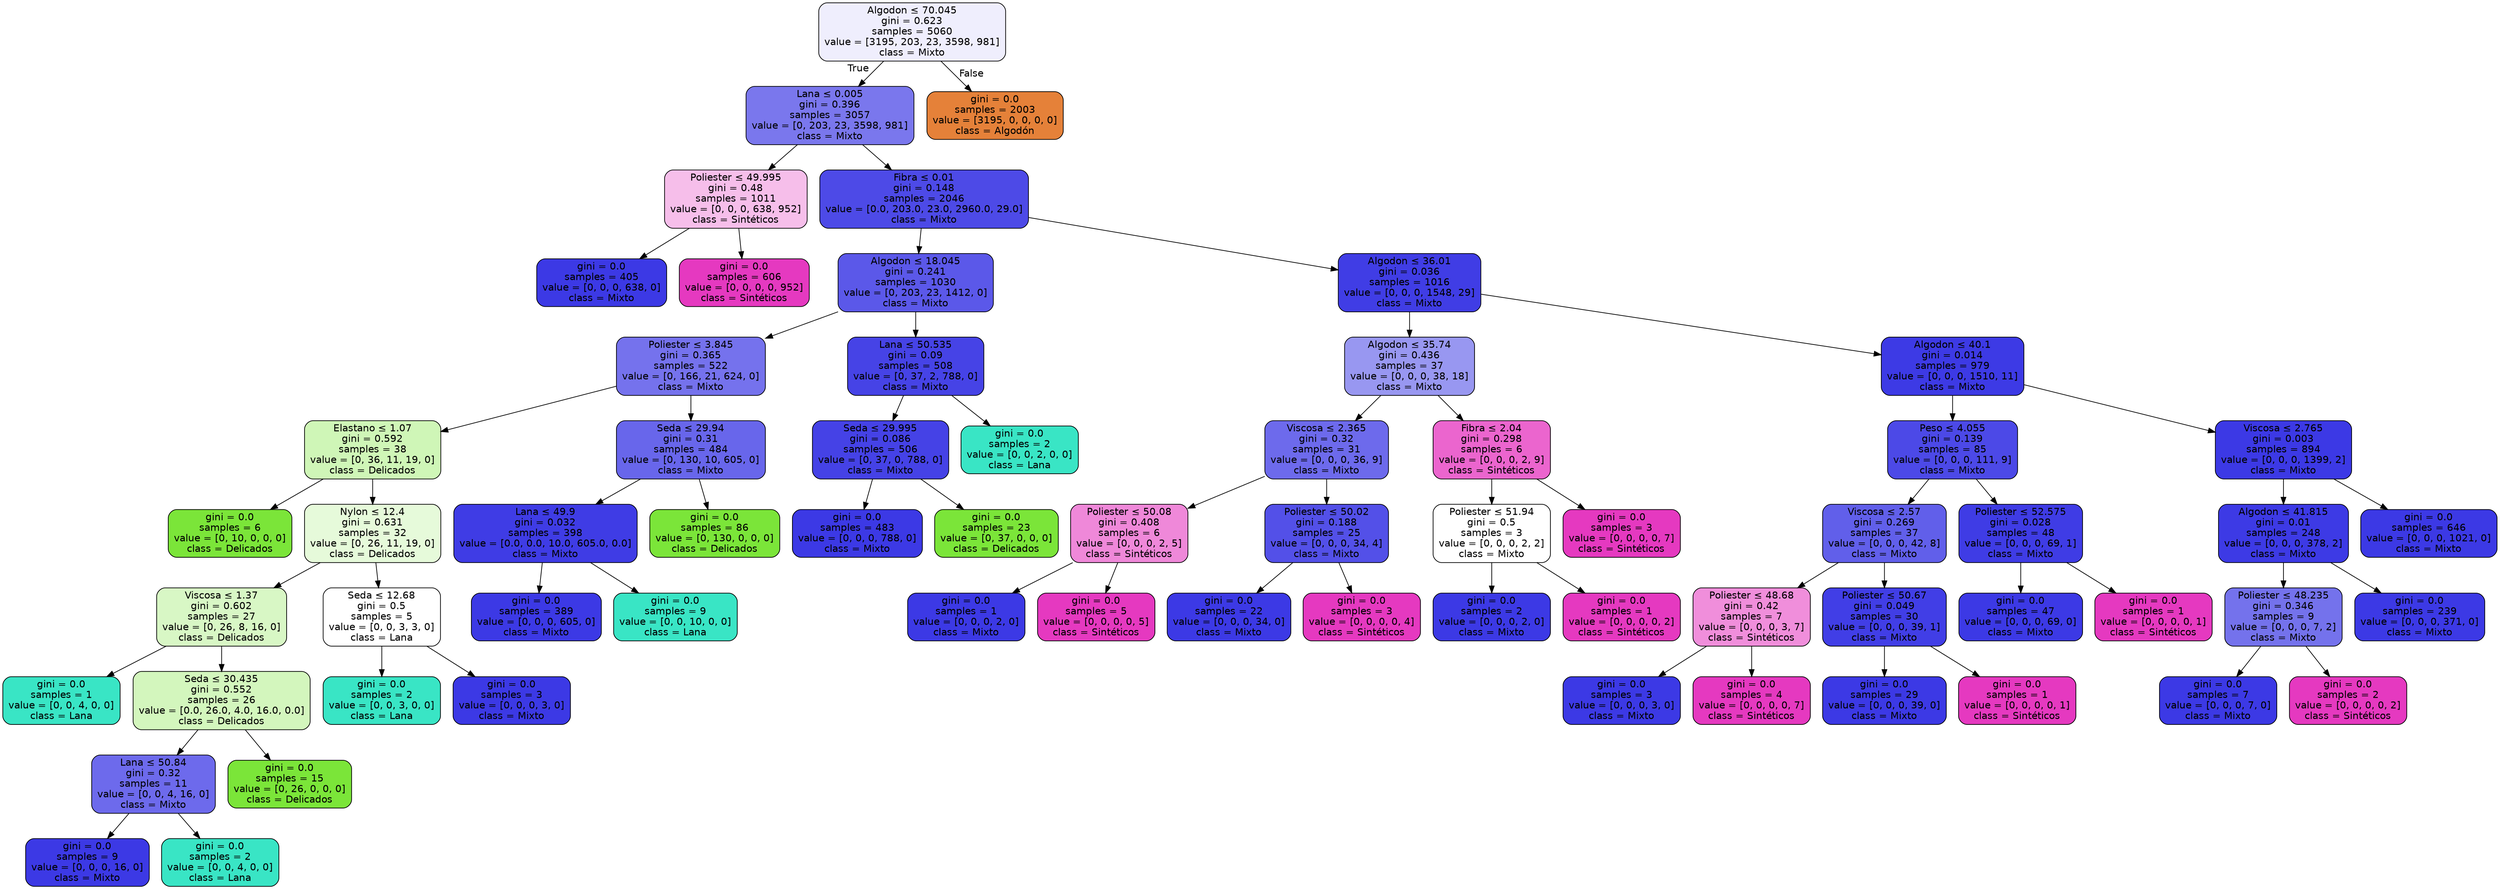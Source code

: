 digraph Tree {
node [shape=box, style="filled, rounded", color="black", fontname="helvetica"] ;
edge [fontname="helvetica"] ;
0 [label=<Algodon &le; 70.045<br/>gini = 0.623<br/>samples = 5060<br/>value = [3195, 203, 23, 3598, 981]<br/>class = Mixto>, fillcolor="#efeefd"] ;
1 [label=<Lana &le; 0.005<br/>gini = 0.396<br/>samples = 3057<br/>value = [0, 203, 23, 3598, 981]<br/>class = Mixto>, fillcolor="#7a77ed"] ;
0 -> 1 [labeldistance=2.5, labelangle=45, headlabel="True"] ;
2 [label=<Poliester &le; 49.995<br/>gini = 0.48<br/>samples = 1011<br/>value = [0, 0, 0, 638, 952]<br/>class = Sintéticos>, fillcolor="#f6beea"] ;
1 -> 2 ;
3 [label=<gini = 0.0<br/>samples = 405<br/>value = [0, 0, 0, 638, 0]<br/>class = Mixto>, fillcolor="#3c39e5"] ;
2 -> 3 ;
4 [label=<gini = 0.0<br/>samples = 606<br/>value = [0, 0, 0, 0, 952]<br/>class = Sintéticos>, fillcolor="#e539c0"] ;
2 -> 4 ;
5 [label=<Fibra &le; 0.01<br/>gini = 0.148<br/>samples = 2046<br/>value = [0.0, 203.0, 23.0, 2960.0, 29.0]<br/>class = Mixto>, fillcolor="#4d4ae7"] ;
1 -> 5 ;
6 [label=<Algodon &le; 18.045<br/>gini = 0.241<br/>samples = 1030<br/>value = [0, 203, 23, 1412, 0]<br/>class = Mixto>, fillcolor="#5b58e9"] ;
5 -> 6 ;
7 [label=<Poliester &le; 3.845<br/>gini = 0.365<br/>samples = 522<br/>value = [0, 166, 21, 624, 0]<br/>class = Mixto>, fillcolor="#7572ed"] ;
6 -> 7 ;
8 [label=<Elastano &le; 1.07<br/>gini = 0.592<br/>samples = 38<br/>value = [0, 36, 11, 19, 0]<br/>class = Delicados>, fillcolor="#cff6b7"] ;
7 -> 8 ;
9 [label=<gini = 0.0<br/>samples = 6<br/>value = [0, 10, 0, 0, 0]<br/>class = Delicados>, fillcolor="#7be539"] ;
8 -> 9 ;
10 [label=<Nylon &le; 12.4<br/>gini = 0.631<br/>samples = 32<br/>value = [0, 26, 11, 19, 0]<br/>class = Delicados>, fillcolor="#e6fada"] ;
8 -> 10 ;
11 [label=<Viscosa &le; 1.37<br/>gini = 0.602<br/>samples = 27<br/>value = [0, 26, 8, 16, 0]<br/>class = Delicados>, fillcolor="#d8f7c5"] ;
10 -> 11 ;
12 [label=<gini = 0.0<br/>samples = 1<br/>value = [0, 0, 4, 0, 0]<br/>class = Lana>, fillcolor="#39e5c5"] ;
11 -> 12 ;
13 [label=<Seda &le; 30.435<br/>gini = 0.552<br/>samples = 26<br/>value = [0.0, 26.0, 4.0, 16.0, 0.0]<br/>class = Delicados>, fillcolor="#d3f6bd"] ;
11 -> 13 ;
14 [label=<Lana &le; 50.84<br/>gini = 0.32<br/>samples = 11<br/>value = [0, 0, 4, 16, 0]<br/>class = Mixto>, fillcolor="#6d6aec"] ;
13 -> 14 ;
15 [label=<gini = 0.0<br/>samples = 9<br/>value = [0, 0, 0, 16, 0]<br/>class = Mixto>, fillcolor="#3c39e5"] ;
14 -> 15 ;
16 [label=<gini = 0.0<br/>samples = 2<br/>value = [0, 0, 4, 0, 0]<br/>class = Lana>, fillcolor="#39e5c5"] ;
14 -> 16 ;
17 [label=<gini = 0.0<br/>samples = 15<br/>value = [0, 26, 0, 0, 0]<br/>class = Delicados>, fillcolor="#7be539"] ;
13 -> 17 ;
18 [label=<Seda &le; 12.68<br/>gini = 0.5<br/>samples = 5<br/>value = [0, 0, 3, 3, 0]<br/>class = Lana>, fillcolor="#ffffff"] ;
10 -> 18 ;
19 [label=<gini = 0.0<br/>samples = 2<br/>value = [0, 0, 3, 0, 0]<br/>class = Lana>, fillcolor="#39e5c5"] ;
18 -> 19 ;
20 [label=<gini = 0.0<br/>samples = 3<br/>value = [0, 0, 0, 3, 0]<br/>class = Mixto>, fillcolor="#3c39e5"] ;
18 -> 20 ;
21 [label=<Seda &le; 29.94<br/>gini = 0.31<br/>samples = 484<br/>value = [0, 130, 10, 605, 0]<br/>class = Mixto>, fillcolor="#6866eb"] ;
7 -> 21 ;
22 [label=<Lana &le; 49.9<br/>gini = 0.032<br/>samples = 398<br/>value = [0.0, 0.0, 10.0, 605.0, 0.0]<br/>class = Mixto>, fillcolor="#3f3ce5"] ;
21 -> 22 ;
23 [label=<gini = 0.0<br/>samples = 389<br/>value = [0, 0, 0, 605, 0]<br/>class = Mixto>, fillcolor="#3c39e5"] ;
22 -> 23 ;
24 [label=<gini = 0.0<br/>samples = 9<br/>value = [0, 0, 10, 0, 0]<br/>class = Lana>, fillcolor="#39e5c5"] ;
22 -> 24 ;
25 [label=<gini = 0.0<br/>samples = 86<br/>value = [0, 130, 0, 0, 0]<br/>class = Delicados>, fillcolor="#7be539"] ;
21 -> 25 ;
26 [label=<Lana &le; 50.535<br/>gini = 0.09<br/>samples = 508<br/>value = [0, 37, 2, 788, 0]<br/>class = Mixto>, fillcolor="#4643e6"] ;
6 -> 26 ;
27 [label=<Seda &le; 29.995<br/>gini = 0.086<br/>samples = 506<br/>value = [0, 37, 0, 788, 0]<br/>class = Mixto>, fillcolor="#4542e6"] ;
26 -> 27 ;
28 [label=<gini = 0.0<br/>samples = 483<br/>value = [0, 0, 0, 788, 0]<br/>class = Mixto>, fillcolor="#3c39e5"] ;
27 -> 28 ;
29 [label=<gini = 0.0<br/>samples = 23<br/>value = [0, 37, 0, 0, 0]<br/>class = Delicados>, fillcolor="#7be539"] ;
27 -> 29 ;
30 [label=<gini = 0.0<br/>samples = 2<br/>value = [0, 0, 2, 0, 0]<br/>class = Lana>, fillcolor="#39e5c5"] ;
26 -> 30 ;
31 [label=<Algodon &le; 36.01<br/>gini = 0.036<br/>samples = 1016<br/>value = [0, 0, 0, 1548, 29]<br/>class = Mixto>, fillcolor="#403de5"] ;
5 -> 31 ;
32 [label=<Algodon &le; 35.74<br/>gini = 0.436<br/>samples = 37<br/>value = [0, 0, 0, 38, 18]<br/>class = Mixto>, fillcolor="#9897f1"] ;
31 -> 32 ;
33 [label=<Viscosa &le; 2.365<br/>gini = 0.32<br/>samples = 31<br/>value = [0, 0, 0, 36, 9]<br/>class = Mixto>, fillcolor="#6d6aec"] ;
32 -> 33 ;
34 [label=<Poliester &le; 50.08<br/>gini = 0.408<br/>samples = 6<br/>value = [0, 0, 0, 2, 5]<br/>class = Sintéticos>, fillcolor="#ef88d9"] ;
33 -> 34 ;
35 [label=<gini = 0.0<br/>samples = 1<br/>value = [0, 0, 0, 2, 0]<br/>class = Mixto>, fillcolor="#3c39e5"] ;
34 -> 35 ;
36 [label=<gini = 0.0<br/>samples = 5<br/>value = [0, 0, 0, 0, 5]<br/>class = Sintéticos>, fillcolor="#e539c0"] ;
34 -> 36 ;
37 [label=<Poliester &le; 50.02<br/>gini = 0.188<br/>samples = 25<br/>value = [0, 0, 0, 34, 4]<br/>class = Mixto>, fillcolor="#5350e8"] ;
33 -> 37 ;
38 [label=<gini = 0.0<br/>samples = 22<br/>value = [0, 0, 0, 34, 0]<br/>class = Mixto>, fillcolor="#3c39e5"] ;
37 -> 38 ;
39 [label=<gini = 0.0<br/>samples = 3<br/>value = [0, 0, 0, 0, 4]<br/>class = Sintéticos>, fillcolor="#e539c0"] ;
37 -> 39 ;
40 [label=<Fibra &le; 2.04<br/>gini = 0.298<br/>samples = 6<br/>value = [0, 0, 0, 2, 9]<br/>class = Sintéticos>, fillcolor="#eb65ce"] ;
32 -> 40 ;
41 [label=<Poliester &le; 51.94<br/>gini = 0.5<br/>samples = 3<br/>value = [0, 0, 0, 2, 2]<br/>class = Mixto>, fillcolor="#ffffff"] ;
40 -> 41 ;
42 [label=<gini = 0.0<br/>samples = 2<br/>value = [0, 0, 0, 2, 0]<br/>class = Mixto>, fillcolor="#3c39e5"] ;
41 -> 42 ;
43 [label=<gini = 0.0<br/>samples = 1<br/>value = [0, 0, 0, 0, 2]<br/>class = Sintéticos>, fillcolor="#e539c0"] ;
41 -> 43 ;
44 [label=<gini = 0.0<br/>samples = 3<br/>value = [0, 0, 0, 0, 7]<br/>class = Sintéticos>, fillcolor="#e539c0"] ;
40 -> 44 ;
45 [label=<Algodon &le; 40.1<br/>gini = 0.014<br/>samples = 979<br/>value = [0, 0, 0, 1510, 11]<br/>class = Mixto>, fillcolor="#3d3ae5"] ;
31 -> 45 ;
46 [label=<Peso &le; 4.055<br/>gini = 0.139<br/>samples = 85<br/>value = [0, 0, 0, 111, 9]<br/>class = Mixto>, fillcolor="#4c49e7"] ;
45 -> 46 ;
47 [label=<Viscosa &le; 2.57<br/>gini = 0.269<br/>samples = 37<br/>value = [0, 0, 0, 42, 8]<br/>class = Mixto>, fillcolor="#615fea"] ;
46 -> 47 ;
48 [label=<Poliester &le; 48.68<br/>gini = 0.42<br/>samples = 7<br/>value = [0, 0, 0, 3, 7]<br/>class = Sintéticos>, fillcolor="#f08edb"] ;
47 -> 48 ;
49 [label=<gini = 0.0<br/>samples = 3<br/>value = [0, 0, 0, 3, 0]<br/>class = Mixto>, fillcolor="#3c39e5"] ;
48 -> 49 ;
50 [label=<gini = 0.0<br/>samples = 4<br/>value = [0, 0, 0, 0, 7]<br/>class = Sintéticos>, fillcolor="#e539c0"] ;
48 -> 50 ;
51 [label=<Poliester &le; 50.67<br/>gini = 0.049<br/>samples = 30<br/>value = [0, 0, 0, 39, 1]<br/>class = Mixto>, fillcolor="#413ee6"] ;
47 -> 51 ;
52 [label=<gini = 0.0<br/>samples = 29<br/>value = [0, 0, 0, 39, 0]<br/>class = Mixto>, fillcolor="#3c39e5"] ;
51 -> 52 ;
53 [label=<gini = 0.0<br/>samples = 1<br/>value = [0, 0, 0, 0, 1]<br/>class = Sintéticos>, fillcolor="#e539c0"] ;
51 -> 53 ;
54 [label=<Poliester &le; 52.575<br/>gini = 0.028<br/>samples = 48<br/>value = [0, 0, 0, 69, 1]<br/>class = Mixto>, fillcolor="#3f3ce5"] ;
46 -> 54 ;
55 [label=<gini = 0.0<br/>samples = 47<br/>value = [0, 0, 0, 69, 0]<br/>class = Mixto>, fillcolor="#3c39e5"] ;
54 -> 55 ;
56 [label=<gini = 0.0<br/>samples = 1<br/>value = [0, 0, 0, 0, 1]<br/>class = Sintéticos>, fillcolor="#e539c0"] ;
54 -> 56 ;
57 [label=<Viscosa &le; 2.765<br/>gini = 0.003<br/>samples = 894<br/>value = [0, 0, 0, 1399, 2]<br/>class = Mixto>, fillcolor="#3c39e5"] ;
45 -> 57 ;
58 [label=<Algodon &le; 41.815<br/>gini = 0.01<br/>samples = 248<br/>value = [0, 0, 0, 378, 2]<br/>class = Mixto>, fillcolor="#3d3ae5"] ;
57 -> 58 ;
59 [label=<Poliester &le; 48.235<br/>gini = 0.346<br/>samples = 9<br/>value = [0, 0, 0, 7, 2]<br/>class = Mixto>, fillcolor="#7472ec"] ;
58 -> 59 ;
60 [label=<gini = 0.0<br/>samples = 7<br/>value = [0, 0, 0, 7, 0]<br/>class = Mixto>, fillcolor="#3c39e5"] ;
59 -> 60 ;
61 [label=<gini = 0.0<br/>samples = 2<br/>value = [0, 0, 0, 0, 2]<br/>class = Sintéticos>, fillcolor="#e539c0"] ;
59 -> 61 ;
62 [label=<gini = 0.0<br/>samples = 239<br/>value = [0, 0, 0, 371, 0]<br/>class = Mixto>, fillcolor="#3c39e5"] ;
58 -> 62 ;
63 [label=<gini = 0.0<br/>samples = 646<br/>value = [0, 0, 0, 1021, 0]<br/>class = Mixto>, fillcolor="#3c39e5"] ;
57 -> 63 ;
64 [label=<gini = 0.0<br/>samples = 2003<br/>value = [3195, 0, 0, 0, 0]<br/>class = Algodón>, fillcolor="#e58139"] ;
0 -> 64 [labeldistance=2.5, labelangle=-45, headlabel="False"] ;
}